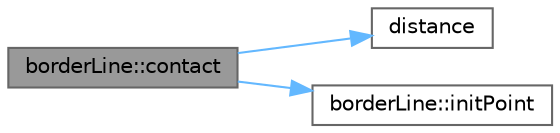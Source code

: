 digraph "borderLine::contact"
{
 // LATEX_PDF_SIZE
  bgcolor="transparent";
  edge [fontname=Helvetica,fontsize=10,labelfontname=Helvetica,labelfontsize=10];
  node [fontname=Helvetica,fontsize=10,shape=box,height=0.2,width=0.4];
  rankdir="LR";
  Node1 [id="Node000001",label="borderLine::contact",height=0.2,width=0.4,color="gray40", fillcolor="grey60", style="filled", fontcolor="black",tooltip=" "];
  Node1 -> Node2 [id="edge1_Node000001_Node000002",color="steelblue1",style="solid",tooltip=" "];
  Node2 [id="Node000002",label="distance",height=0.2,width=0.4,color="grey40", fillcolor="white", style="filled",URL="$topol_8h.html#a9c3aa637043402e0303bfefa6b9e14e4",tooltip="Computes the cartesian distance between points (x0, y0) and (x1, y1)"];
  Node1 -> Node3 [id="edge2_Node000001_Node000003",color="steelblue1",style="solid",tooltip=" "];
  Node3 [id="Node000003",label="borderLine::initPoint",height=0.2,width=0.4,color="grey40", fillcolor="white", style="filled",URL="$classborder_line.html#a1a5004fb86961e5d7f8ed957b561b31c",tooltip=" "];
}
